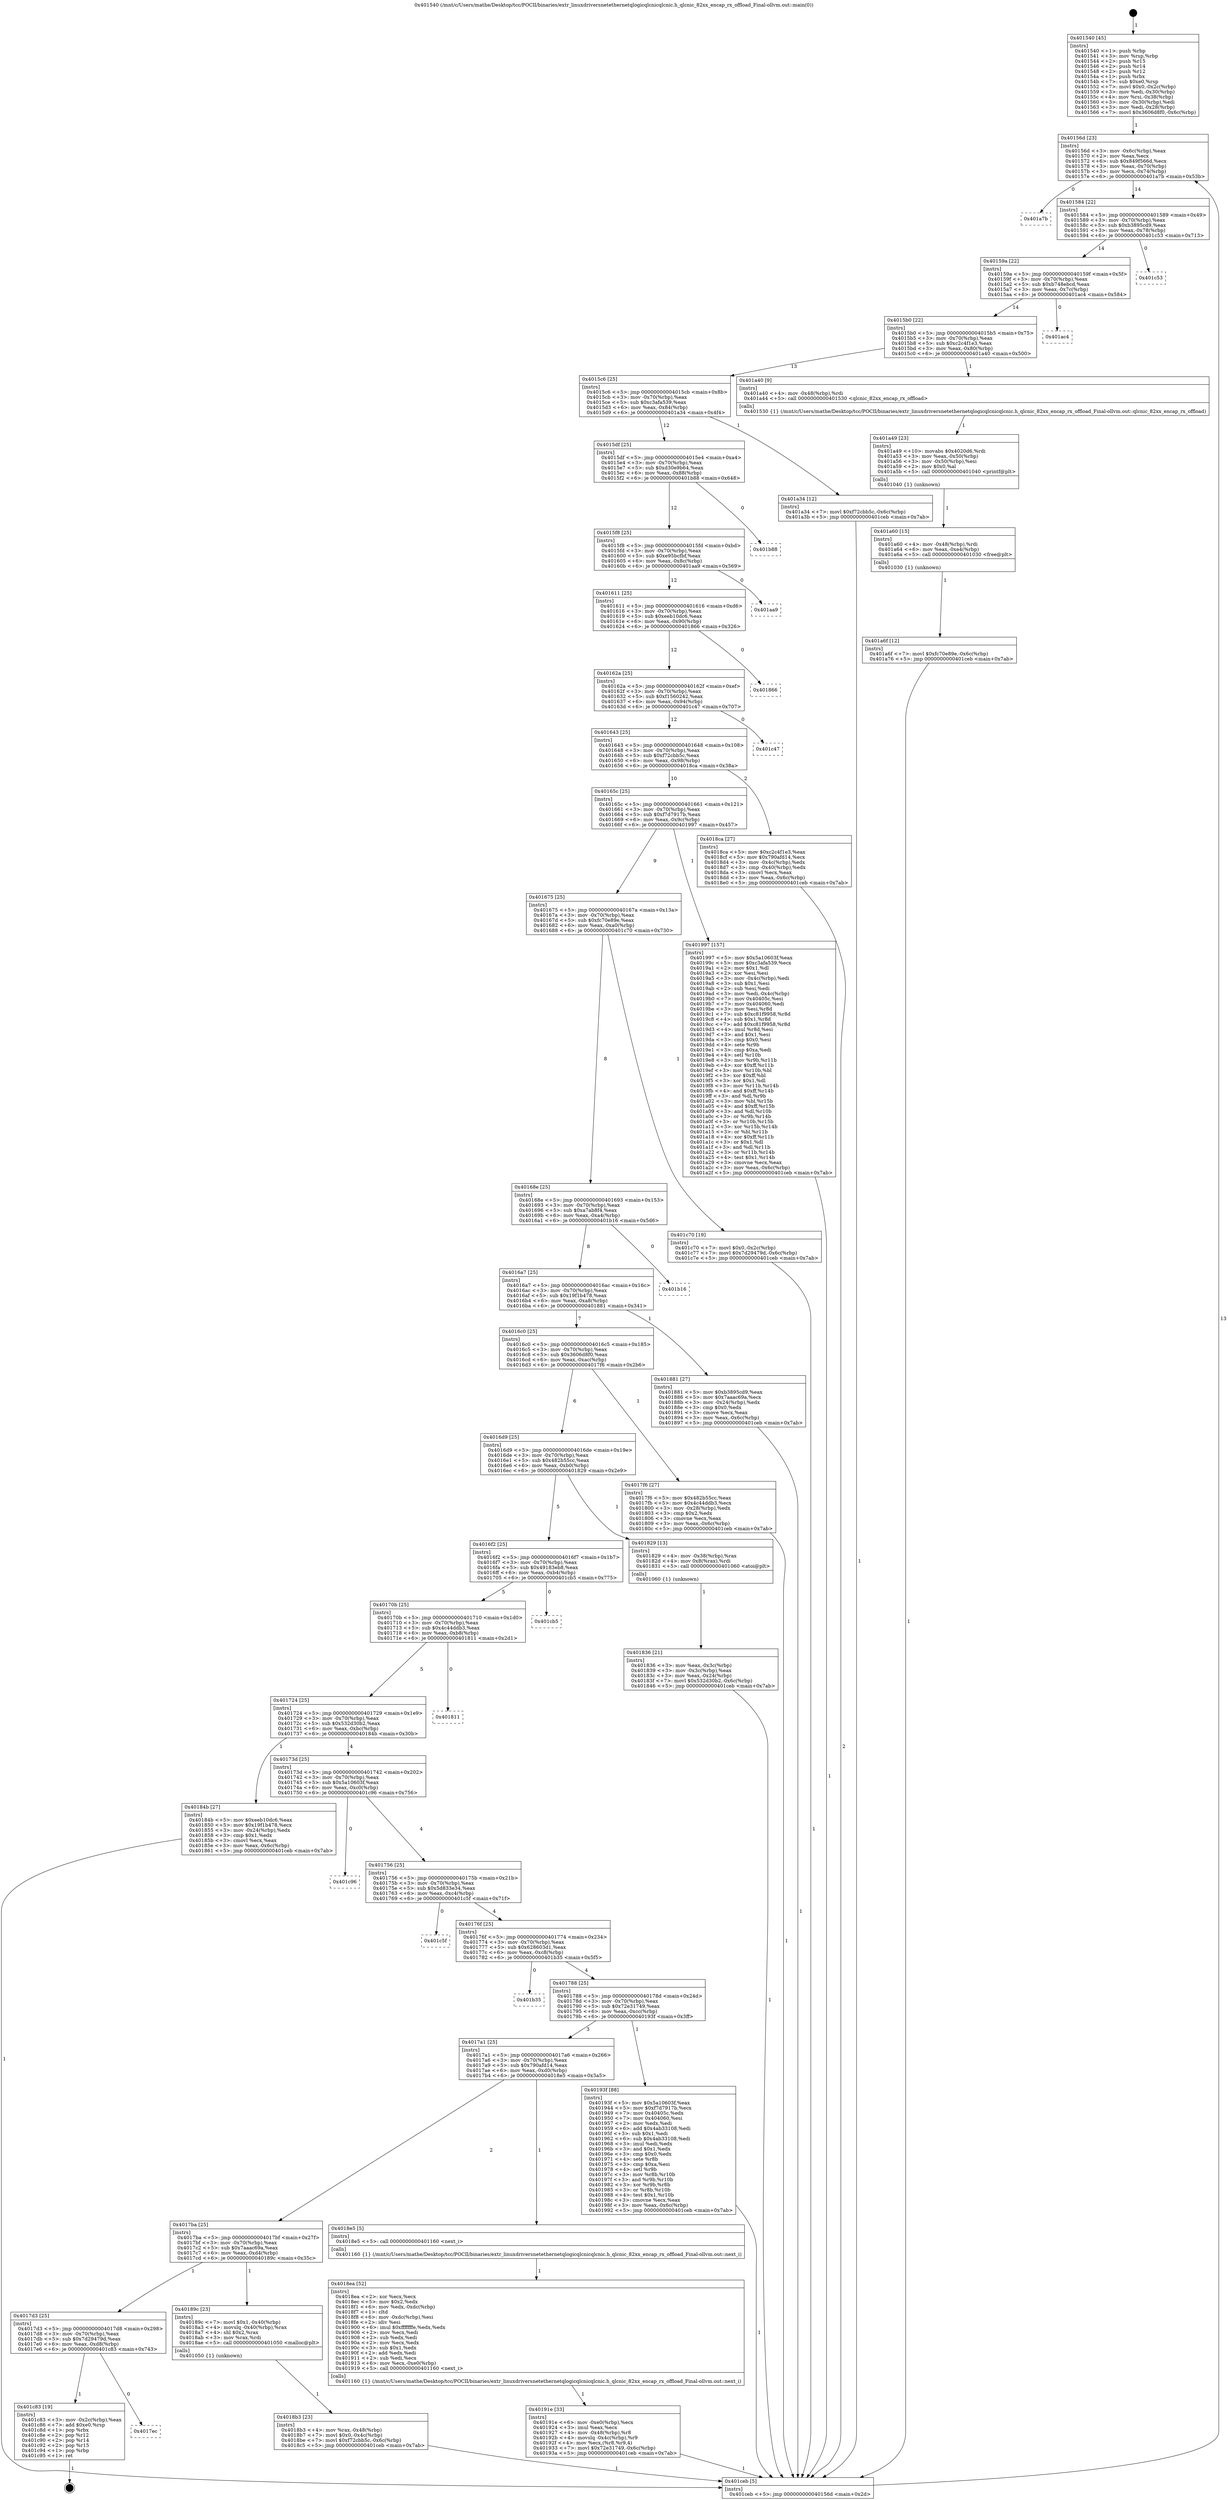 digraph "0x401540" {
  label = "0x401540 (/mnt/c/Users/mathe/Desktop/tcc/POCII/binaries/extr_linuxdriversnetethernetqlogicqlcnicqlcnic.h_qlcnic_82xx_encap_rx_offload_Final-ollvm.out::main(0))"
  labelloc = "t"
  node[shape=record]

  Entry [label="",width=0.3,height=0.3,shape=circle,fillcolor=black,style=filled]
  "0x40156d" [label="{
     0x40156d [23]\l
     | [instrs]\l
     &nbsp;&nbsp;0x40156d \<+3\>: mov -0x6c(%rbp),%eax\l
     &nbsp;&nbsp;0x401570 \<+2\>: mov %eax,%ecx\l
     &nbsp;&nbsp;0x401572 \<+6\>: sub $0x849f566d,%ecx\l
     &nbsp;&nbsp;0x401578 \<+3\>: mov %eax,-0x70(%rbp)\l
     &nbsp;&nbsp;0x40157b \<+3\>: mov %ecx,-0x74(%rbp)\l
     &nbsp;&nbsp;0x40157e \<+6\>: je 0000000000401a7b \<main+0x53b\>\l
  }"]
  "0x401a7b" [label="{
     0x401a7b\l
  }", style=dashed]
  "0x401584" [label="{
     0x401584 [22]\l
     | [instrs]\l
     &nbsp;&nbsp;0x401584 \<+5\>: jmp 0000000000401589 \<main+0x49\>\l
     &nbsp;&nbsp;0x401589 \<+3\>: mov -0x70(%rbp),%eax\l
     &nbsp;&nbsp;0x40158c \<+5\>: sub $0xb3895cd9,%eax\l
     &nbsp;&nbsp;0x401591 \<+3\>: mov %eax,-0x78(%rbp)\l
     &nbsp;&nbsp;0x401594 \<+6\>: je 0000000000401c53 \<main+0x713\>\l
  }"]
  Exit [label="",width=0.3,height=0.3,shape=circle,fillcolor=black,style=filled,peripheries=2]
  "0x401c53" [label="{
     0x401c53\l
  }", style=dashed]
  "0x40159a" [label="{
     0x40159a [22]\l
     | [instrs]\l
     &nbsp;&nbsp;0x40159a \<+5\>: jmp 000000000040159f \<main+0x5f\>\l
     &nbsp;&nbsp;0x40159f \<+3\>: mov -0x70(%rbp),%eax\l
     &nbsp;&nbsp;0x4015a2 \<+5\>: sub $0xb748ebcd,%eax\l
     &nbsp;&nbsp;0x4015a7 \<+3\>: mov %eax,-0x7c(%rbp)\l
     &nbsp;&nbsp;0x4015aa \<+6\>: je 0000000000401ac4 \<main+0x584\>\l
  }"]
  "0x4017ec" [label="{
     0x4017ec\l
  }", style=dashed]
  "0x401ac4" [label="{
     0x401ac4\l
  }", style=dashed]
  "0x4015b0" [label="{
     0x4015b0 [22]\l
     | [instrs]\l
     &nbsp;&nbsp;0x4015b0 \<+5\>: jmp 00000000004015b5 \<main+0x75\>\l
     &nbsp;&nbsp;0x4015b5 \<+3\>: mov -0x70(%rbp),%eax\l
     &nbsp;&nbsp;0x4015b8 \<+5\>: sub $0xc2c4f1e3,%eax\l
     &nbsp;&nbsp;0x4015bd \<+3\>: mov %eax,-0x80(%rbp)\l
     &nbsp;&nbsp;0x4015c0 \<+6\>: je 0000000000401a40 \<main+0x500\>\l
  }"]
  "0x401c83" [label="{
     0x401c83 [19]\l
     | [instrs]\l
     &nbsp;&nbsp;0x401c83 \<+3\>: mov -0x2c(%rbp),%eax\l
     &nbsp;&nbsp;0x401c86 \<+7\>: add $0xe0,%rsp\l
     &nbsp;&nbsp;0x401c8d \<+1\>: pop %rbx\l
     &nbsp;&nbsp;0x401c8e \<+2\>: pop %r12\l
     &nbsp;&nbsp;0x401c90 \<+2\>: pop %r14\l
     &nbsp;&nbsp;0x401c92 \<+2\>: pop %r15\l
     &nbsp;&nbsp;0x401c94 \<+1\>: pop %rbp\l
     &nbsp;&nbsp;0x401c95 \<+1\>: ret\l
  }"]
  "0x401a40" [label="{
     0x401a40 [9]\l
     | [instrs]\l
     &nbsp;&nbsp;0x401a40 \<+4\>: mov -0x48(%rbp),%rdi\l
     &nbsp;&nbsp;0x401a44 \<+5\>: call 0000000000401530 \<qlcnic_82xx_encap_rx_offload\>\l
     | [calls]\l
     &nbsp;&nbsp;0x401530 \{1\} (/mnt/c/Users/mathe/Desktop/tcc/POCII/binaries/extr_linuxdriversnetethernetqlogicqlcnicqlcnic.h_qlcnic_82xx_encap_rx_offload_Final-ollvm.out::qlcnic_82xx_encap_rx_offload)\l
  }"]
  "0x4015c6" [label="{
     0x4015c6 [25]\l
     | [instrs]\l
     &nbsp;&nbsp;0x4015c6 \<+5\>: jmp 00000000004015cb \<main+0x8b\>\l
     &nbsp;&nbsp;0x4015cb \<+3\>: mov -0x70(%rbp),%eax\l
     &nbsp;&nbsp;0x4015ce \<+5\>: sub $0xc3afa539,%eax\l
     &nbsp;&nbsp;0x4015d3 \<+6\>: mov %eax,-0x84(%rbp)\l
     &nbsp;&nbsp;0x4015d9 \<+6\>: je 0000000000401a34 \<main+0x4f4\>\l
  }"]
  "0x401a6f" [label="{
     0x401a6f [12]\l
     | [instrs]\l
     &nbsp;&nbsp;0x401a6f \<+7\>: movl $0xfc70e89e,-0x6c(%rbp)\l
     &nbsp;&nbsp;0x401a76 \<+5\>: jmp 0000000000401ceb \<main+0x7ab\>\l
  }"]
  "0x401a34" [label="{
     0x401a34 [12]\l
     | [instrs]\l
     &nbsp;&nbsp;0x401a34 \<+7\>: movl $0xf72cbb5c,-0x6c(%rbp)\l
     &nbsp;&nbsp;0x401a3b \<+5\>: jmp 0000000000401ceb \<main+0x7ab\>\l
  }"]
  "0x4015df" [label="{
     0x4015df [25]\l
     | [instrs]\l
     &nbsp;&nbsp;0x4015df \<+5\>: jmp 00000000004015e4 \<main+0xa4\>\l
     &nbsp;&nbsp;0x4015e4 \<+3\>: mov -0x70(%rbp),%eax\l
     &nbsp;&nbsp;0x4015e7 \<+5\>: sub $0xd30e9b64,%eax\l
     &nbsp;&nbsp;0x4015ec \<+6\>: mov %eax,-0x88(%rbp)\l
     &nbsp;&nbsp;0x4015f2 \<+6\>: je 0000000000401b88 \<main+0x648\>\l
  }"]
  "0x401a60" [label="{
     0x401a60 [15]\l
     | [instrs]\l
     &nbsp;&nbsp;0x401a60 \<+4\>: mov -0x48(%rbp),%rdi\l
     &nbsp;&nbsp;0x401a64 \<+6\>: mov %eax,-0xe4(%rbp)\l
     &nbsp;&nbsp;0x401a6a \<+5\>: call 0000000000401030 \<free@plt\>\l
     | [calls]\l
     &nbsp;&nbsp;0x401030 \{1\} (unknown)\l
  }"]
  "0x401b88" [label="{
     0x401b88\l
  }", style=dashed]
  "0x4015f8" [label="{
     0x4015f8 [25]\l
     | [instrs]\l
     &nbsp;&nbsp;0x4015f8 \<+5\>: jmp 00000000004015fd \<main+0xbd\>\l
     &nbsp;&nbsp;0x4015fd \<+3\>: mov -0x70(%rbp),%eax\l
     &nbsp;&nbsp;0x401600 \<+5\>: sub $0xe95bcfbf,%eax\l
     &nbsp;&nbsp;0x401605 \<+6\>: mov %eax,-0x8c(%rbp)\l
     &nbsp;&nbsp;0x40160b \<+6\>: je 0000000000401aa9 \<main+0x569\>\l
  }"]
  "0x401a49" [label="{
     0x401a49 [23]\l
     | [instrs]\l
     &nbsp;&nbsp;0x401a49 \<+10\>: movabs $0x4020d6,%rdi\l
     &nbsp;&nbsp;0x401a53 \<+3\>: mov %eax,-0x50(%rbp)\l
     &nbsp;&nbsp;0x401a56 \<+3\>: mov -0x50(%rbp),%esi\l
     &nbsp;&nbsp;0x401a59 \<+2\>: mov $0x0,%al\l
     &nbsp;&nbsp;0x401a5b \<+5\>: call 0000000000401040 \<printf@plt\>\l
     | [calls]\l
     &nbsp;&nbsp;0x401040 \{1\} (unknown)\l
  }"]
  "0x401aa9" [label="{
     0x401aa9\l
  }", style=dashed]
  "0x401611" [label="{
     0x401611 [25]\l
     | [instrs]\l
     &nbsp;&nbsp;0x401611 \<+5\>: jmp 0000000000401616 \<main+0xd6\>\l
     &nbsp;&nbsp;0x401616 \<+3\>: mov -0x70(%rbp),%eax\l
     &nbsp;&nbsp;0x401619 \<+5\>: sub $0xeeb10dc6,%eax\l
     &nbsp;&nbsp;0x40161e \<+6\>: mov %eax,-0x90(%rbp)\l
     &nbsp;&nbsp;0x401624 \<+6\>: je 0000000000401866 \<main+0x326\>\l
  }"]
  "0x40191e" [label="{
     0x40191e [33]\l
     | [instrs]\l
     &nbsp;&nbsp;0x40191e \<+6\>: mov -0xe0(%rbp),%ecx\l
     &nbsp;&nbsp;0x401924 \<+3\>: imul %eax,%ecx\l
     &nbsp;&nbsp;0x401927 \<+4\>: mov -0x48(%rbp),%r8\l
     &nbsp;&nbsp;0x40192b \<+4\>: movslq -0x4c(%rbp),%r9\l
     &nbsp;&nbsp;0x40192f \<+4\>: mov %ecx,(%r8,%r9,4)\l
     &nbsp;&nbsp;0x401933 \<+7\>: movl $0x72e31749,-0x6c(%rbp)\l
     &nbsp;&nbsp;0x40193a \<+5\>: jmp 0000000000401ceb \<main+0x7ab\>\l
  }"]
  "0x401866" [label="{
     0x401866\l
  }", style=dashed]
  "0x40162a" [label="{
     0x40162a [25]\l
     | [instrs]\l
     &nbsp;&nbsp;0x40162a \<+5\>: jmp 000000000040162f \<main+0xef\>\l
     &nbsp;&nbsp;0x40162f \<+3\>: mov -0x70(%rbp),%eax\l
     &nbsp;&nbsp;0x401632 \<+5\>: sub $0xf1560242,%eax\l
     &nbsp;&nbsp;0x401637 \<+6\>: mov %eax,-0x94(%rbp)\l
     &nbsp;&nbsp;0x40163d \<+6\>: je 0000000000401c47 \<main+0x707\>\l
  }"]
  "0x4018ea" [label="{
     0x4018ea [52]\l
     | [instrs]\l
     &nbsp;&nbsp;0x4018ea \<+2\>: xor %ecx,%ecx\l
     &nbsp;&nbsp;0x4018ec \<+5\>: mov $0x2,%edx\l
     &nbsp;&nbsp;0x4018f1 \<+6\>: mov %edx,-0xdc(%rbp)\l
     &nbsp;&nbsp;0x4018f7 \<+1\>: cltd\l
     &nbsp;&nbsp;0x4018f8 \<+6\>: mov -0xdc(%rbp),%esi\l
     &nbsp;&nbsp;0x4018fe \<+2\>: idiv %esi\l
     &nbsp;&nbsp;0x401900 \<+6\>: imul $0xfffffffe,%edx,%edx\l
     &nbsp;&nbsp;0x401906 \<+2\>: mov %ecx,%edi\l
     &nbsp;&nbsp;0x401908 \<+2\>: sub %edx,%edi\l
     &nbsp;&nbsp;0x40190a \<+2\>: mov %ecx,%edx\l
     &nbsp;&nbsp;0x40190c \<+3\>: sub $0x1,%edx\l
     &nbsp;&nbsp;0x40190f \<+2\>: add %edx,%edi\l
     &nbsp;&nbsp;0x401911 \<+2\>: sub %edi,%ecx\l
     &nbsp;&nbsp;0x401913 \<+6\>: mov %ecx,-0xe0(%rbp)\l
     &nbsp;&nbsp;0x401919 \<+5\>: call 0000000000401160 \<next_i\>\l
     | [calls]\l
     &nbsp;&nbsp;0x401160 \{1\} (/mnt/c/Users/mathe/Desktop/tcc/POCII/binaries/extr_linuxdriversnetethernetqlogicqlcnicqlcnic.h_qlcnic_82xx_encap_rx_offload_Final-ollvm.out::next_i)\l
  }"]
  "0x401c47" [label="{
     0x401c47\l
  }", style=dashed]
  "0x401643" [label="{
     0x401643 [25]\l
     | [instrs]\l
     &nbsp;&nbsp;0x401643 \<+5\>: jmp 0000000000401648 \<main+0x108\>\l
     &nbsp;&nbsp;0x401648 \<+3\>: mov -0x70(%rbp),%eax\l
     &nbsp;&nbsp;0x40164b \<+5\>: sub $0xf72cbb5c,%eax\l
     &nbsp;&nbsp;0x401650 \<+6\>: mov %eax,-0x98(%rbp)\l
     &nbsp;&nbsp;0x401656 \<+6\>: je 00000000004018ca \<main+0x38a\>\l
  }"]
  "0x4018b3" [label="{
     0x4018b3 [23]\l
     | [instrs]\l
     &nbsp;&nbsp;0x4018b3 \<+4\>: mov %rax,-0x48(%rbp)\l
     &nbsp;&nbsp;0x4018b7 \<+7\>: movl $0x0,-0x4c(%rbp)\l
     &nbsp;&nbsp;0x4018be \<+7\>: movl $0xf72cbb5c,-0x6c(%rbp)\l
     &nbsp;&nbsp;0x4018c5 \<+5\>: jmp 0000000000401ceb \<main+0x7ab\>\l
  }"]
  "0x4018ca" [label="{
     0x4018ca [27]\l
     | [instrs]\l
     &nbsp;&nbsp;0x4018ca \<+5\>: mov $0xc2c4f1e3,%eax\l
     &nbsp;&nbsp;0x4018cf \<+5\>: mov $0x790afd14,%ecx\l
     &nbsp;&nbsp;0x4018d4 \<+3\>: mov -0x4c(%rbp),%edx\l
     &nbsp;&nbsp;0x4018d7 \<+3\>: cmp -0x40(%rbp),%edx\l
     &nbsp;&nbsp;0x4018da \<+3\>: cmovl %ecx,%eax\l
     &nbsp;&nbsp;0x4018dd \<+3\>: mov %eax,-0x6c(%rbp)\l
     &nbsp;&nbsp;0x4018e0 \<+5\>: jmp 0000000000401ceb \<main+0x7ab\>\l
  }"]
  "0x40165c" [label="{
     0x40165c [25]\l
     | [instrs]\l
     &nbsp;&nbsp;0x40165c \<+5\>: jmp 0000000000401661 \<main+0x121\>\l
     &nbsp;&nbsp;0x401661 \<+3\>: mov -0x70(%rbp),%eax\l
     &nbsp;&nbsp;0x401664 \<+5\>: sub $0xf7d7917b,%eax\l
     &nbsp;&nbsp;0x401669 \<+6\>: mov %eax,-0x9c(%rbp)\l
     &nbsp;&nbsp;0x40166f \<+6\>: je 0000000000401997 \<main+0x457\>\l
  }"]
  "0x4017d3" [label="{
     0x4017d3 [25]\l
     | [instrs]\l
     &nbsp;&nbsp;0x4017d3 \<+5\>: jmp 00000000004017d8 \<main+0x298\>\l
     &nbsp;&nbsp;0x4017d8 \<+3\>: mov -0x70(%rbp),%eax\l
     &nbsp;&nbsp;0x4017db \<+5\>: sub $0x7d29479d,%eax\l
     &nbsp;&nbsp;0x4017e0 \<+6\>: mov %eax,-0xd8(%rbp)\l
     &nbsp;&nbsp;0x4017e6 \<+6\>: je 0000000000401c83 \<main+0x743\>\l
  }"]
  "0x401997" [label="{
     0x401997 [157]\l
     | [instrs]\l
     &nbsp;&nbsp;0x401997 \<+5\>: mov $0x5a10603f,%eax\l
     &nbsp;&nbsp;0x40199c \<+5\>: mov $0xc3afa539,%ecx\l
     &nbsp;&nbsp;0x4019a1 \<+2\>: mov $0x1,%dl\l
     &nbsp;&nbsp;0x4019a3 \<+2\>: xor %esi,%esi\l
     &nbsp;&nbsp;0x4019a5 \<+3\>: mov -0x4c(%rbp),%edi\l
     &nbsp;&nbsp;0x4019a8 \<+3\>: sub $0x1,%esi\l
     &nbsp;&nbsp;0x4019ab \<+2\>: sub %esi,%edi\l
     &nbsp;&nbsp;0x4019ad \<+3\>: mov %edi,-0x4c(%rbp)\l
     &nbsp;&nbsp;0x4019b0 \<+7\>: mov 0x40405c,%esi\l
     &nbsp;&nbsp;0x4019b7 \<+7\>: mov 0x404060,%edi\l
     &nbsp;&nbsp;0x4019be \<+3\>: mov %esi,%r8d\l
     &nbsp;&nbsp;0x4019c1 \<+7\>: sub $0xc81f9958,%r8d\l
     &nbsp;&nbsp;0x4019c8 \<+4\>: sub $0x1,%r8d\l
     &nbsp;&nbsp;0x4019cc \<+7\>: add $0xc81f9958,%r8d\l
     &nbsp;&nbsp;0x4019d3 \<+4\>: imul %r8d,%esi\l
     &nbsp;&nbsp;0x4019d7 \<+3\>: and $0x1,%esi\l
     &nbsp;&nbsp;0x4019da \<+3\>: cmp $0x0,%esi\l
     &nbsp;&nbsp;0x4019dd \<+4\>: sete %r9b\l
     &nbsp;&nbsp;0x4019e1 \<+3\>: cmp $0xa,%edi\l
     &nbsp;&nbsp;0x4019e4 \<+4\>: setl %r10b\l
     &nbsp;&nbsp;0x4019e8 \<+3\>: mov %r9b,%r11b\l
     &nbsp;&nbsp;0x4019eb \<+4\>: xor $0xff,%r11b\l
     &nbsp;&nbsp;0x4019ef \<+3\>: mov %r10b,%bl\l
     &nbsp;&nbsp;0x4019f2 \<+3\>: xor $0xff,%bl\l
     &nbsp;&nbsp;0x4019f5 \<+3\>: xor $0x1,%dl\l
     &nbsp;&nbsp;0x4019f8 \<+3\>: mov %r11b,%r14b\l
     &nbsp;&nbsp;0x4019fb \<+4\>: and $0xff,%r14b\l
     &nbsp;&nbsp;0x4019ff \<+3\>: and %dl,%r9b\l
     &nbsp;&nbsp;0x401a02 \<+3\>: mov %bl,%r15b\l
     &nbsp;&nbsp;0x401a05 \<+4\>: and $0xff,%r15b\l
     &nbsp;&nbsp;0x401a09 \<+3\>: and %dl,%r10b\l
     &nbsp;&nbsp;0x401a0c \<+3\>: or %r9b,%r14b\l
     &nbsp;&nbsp;0x401a0f \<+3\>: or %r10b,%r15b\l
     &nbsp;&nbsp;0x401a12 \<+3\>: xor %r15b,%r14b\l
     &nbsp;&nbsp;0x401a15 \<+3\>: or %bl,%r11b\l
     &nbsp;&nbsp;0x401a18 \<+4\>: xor $0xff,%r11b\l
     &nbsp;&nbsp;0x401a1c \<+3\>: or $0x1,%dl\l
     &nbsp;&nbsp;0x401a1f \<+3\>: and %dl,%r11b\l
     &nbsp;&nbsp;0x401a22 \<+3\>: or %r11b,%r14b\l
     &nbsp;&nbsp;0x401a25 \<+4\>: test $0x1,%r14b\l
     &nbsp;&nbsp;0x401a29 \<+3\>: cmovne %ecx,%eax\l
     &nbsp;&nbsp;0x401a2c \<+3\>: mov %eax,-0x6c(%rbp)\l
     &nbsp;&nbsp;0x401a2f \<+5\>: jmp 0000000000401ceb \<main+0x7ab\>\l
  }"]
  "0x401675" [label="{
     0x401675 [25]\l
     | [instrs]\l
     &nbsp;&nbsp;0x401675 \<+5\>: jmp 000000000040167a \<main+0x13a\>\l
     &nbsp;&nbsp;0x40167a \<+3\>: mov -0x70(%rbp),%eax\l
     &nbsp;&nbsp;0x40167d \<+5\>: sub $0xfc70e89e,%eax\l
     &nbsp;&nbsp;0x401682 \<+6\>: mov %eax,-0xa0(%rbp)\l
     &nbsp;&nbsp;0x401688 \<+6\>: je 0000000000401c70 \<main+0x730\>\l
  }"]
  "0x40189c" [label="{
     0x40189c [23]\l
     | [instrs]\l
     &nbsp;&nbsp;0x40189c \<+7\>: movl $0x1,-0x40(%rbp)\l
     &nbsp;&nbsp;0x4018a3 \<+4\>: movslq -0x40(%rbp),%rax\l
     &nbsp;&nbsp;0x4018a7 \<+4\>: shl $0x2,%rax\l
     &nbsp;&nbsp;0x4018ab \<+3\>: mov %rax,%rdi\l
     &nbsp;&nbsp;0x4018ae \<+5\>: call 0000000000401050 \<malloc@plt\>\l
     | [calls]\l
     &nbsp;&nbsp;0x401050 \{1\} (unknown)\l
  }"]
  "0x401c70" [label="{
     0x401c70 [19]\l
     | [instrs]\l
     &nbsp;&nbsp;0x401c70 \<+7\>: movl $0x0,-0x2c(%rbp)\l
     &nbsp;&nbsp;0x401c77 \<+7\>: movl $0x7d29479d,-0x6c(%rbp)\l
     &nbsp;&nbsp;0x401c7e \<+5\>: jmp 0000000000401ceb \<main+0x7ab\>\l
  }"]
  "0x40168e" [label="{
     0x40168e [25]\l
     | [instrs]\l
     &nbsp;&nbsp;0x40168e \<+5\>: jmp 0000000000401693 \<main+0x153\>\l
     &nbsp;&nbsp;0x401693 \<+3\>: mov -0x70(%rbp),%eax\l
     &nbsp;&nbsp;0x401696 \<+5\>: sub $0xa7ab8f4,%eax\l
     &nbsp;&nbsp;0x40169b \<+6\>: mov %eax,-0xa4(%rbp)\l
     &nbsp;&nbsp;0x4016a1 \<+6\>: je 0000000000401b16 \<main+0x5d6\>\l
  }"]
  "0x4017ba" [label="{
     0x4017ba [25]\l
     | [instrs]\l
     &nbsp;&nbsp;0x4017ba \<+5\>: jmp 00000000004017bf \<main+0x27f\>\l
     &nbsp;&nbsp;0x4017bf \<+3\>: mov -0x70(%rbp),%eax\l
     &nbsp;&nbsp;0x4017c2 \<+5\>: sub $0x7aaac69a,%eax\l
     &nbsp;&nbsp;0x4017c7 \<+6\>: mov %eax,-0xd4(%rbp)\l
     &nbsp;&nbsp;0x4017cd \<+6\>: je 000000000040189c \<main+0x35c\>\l
  }"]
  "0x401b16" [label="{
     0x401b16\l
  }", style=dashed]
  "0x4016a7" [label="{
     0x4016a7 [25]\l
     | [instrs]\l
     &nbsp;&nbsp;0x4016a7 \<+5\>: jmp 00000000004016ac \<main+0x16c\>\l
     &nbsp;&nbsp;0x4016ac \<+3\>: mov -0x70(%rbp),%eax\l
     &nbsp;&nbsp;0x4016af \<+5\>: sub $0x19f1b478,%eax\l
     &nbsp;&nbsp;0x4016b4 \<+6\>: mov %eax,-0xa8(%rbp)\l
     &nbsp;&nbsp;0x4016ba \<+6\>: je 0000000000401881 \<main+0x341\>\l
  }"]
  "0x4018e5" [label="{
     0x4018e5 [5]\l
     | [instrs]\l
     &nbsp;&nbsp;0x4018e5 \<+5\>: call 0000000000401160 \<next_i\>\l
     | [calls]\l
     &nbsp;&nbsp;0x401160 \{1\} (/mnt/c/Users/mathe/Desktop/tcc/POCII/binaries/extr_linuxdriversnetethernetqlogicqlcnicqlcnic.h_qlcnic_82xx_encap_rx_offload_Final-ollvm.out::next_i)\l
  }"]
  "0x401881" [label="{
     0x401881 [27]\l
     | [instrs]\l
     &nbsp;&nbsp;0x401881 \<+5\>: mov $0xb3895cd9,%eax\l
     &nbsp;&nbsp;0x401886 \<+5\>: mov $0x7aaac69a,%ecx\l
     &nbsp;&nbsp;0x40188b \<+3\>: mov -0x24(%rbp),%edx\l
     &nbsp;&nbsp;0x40188e \<+3\>: cmp $0x0,%edx\l
     &nbsp;&nbsp;0x401891 \<+3\>: cmove %ecx,%eax\l
     &nbsp;&nbsp;0x401894 \<+3\>: mov %eax,-0x6c(%rbp)\l
     &nbsp;&nbsp;0x401897 \<+5\>: jmp 0000000000401ceb \<main+0x7ab\>\l
  }"]
  "0x4016c0" [label="{
     0x4016c0 [25]\l
     | [instrs]\l
     &nbsp;&nbsp;0x4016c0 \<+5\>: jmp 00000000004016c5 \<main+0x185\>\l
     &nbsp;&nbsp;0x4016c5 \<+3\>: mov -0x70(%rbp),%eax\l
     &nbsp;&nbsp;0x4016c8 \<+5\>: sub $0x3606d8f0,%eax\l
     &nbsp;&nbsp;0x4016cd \<+6\>: mov %eax,-0xac(%rbp)\l
     &nbsp;&nbsp;0x4016d3 \<+6\>: je 00000000004017f6 \<main+0x2b6\>\l
  }"]
  "0x4017a1" [label="{
     0x4017a1 [25]\l
     | [instrs]\l
     &nbsp;&nbsp;0x4017a1 \<+5\>: jmp 00000000004017a6 \<main+0x266\>\l
     &nbsp;&nbsp;0x4017a6 \<+3\>: mov -0x70(%rbp),%eax\l
     &nbsp;&nbsp;0x4017a9 \<+5\>: sub $0x790afd14,%eax\l
     &nbsp;&nbsp;0x4017ae \<+6\>: mov %eax,-0xd0(%rbp)\l
     &nbsp;&nbsp;0x4017b4 \<+6\>: je 00000000004018e5 \<main+0x3a5\>\l
  }"]
  "0x4017f6" [label="{
     0x4017f6 [27]\l
     | [instrs]\l
     &nbsp;&nbsp;0x4017f6 \<+5\>: mov $0x482b55cc,%eax\l
     &nbsp;&nbsp;0x4017fb \<+5\>: mov $0x4c44ddb3,%ecx\l
     &nbsp;&nbsp;0x401800 \<+3\>: mov -0x28(%rbp),%edx\l
     &nbsp;&nbsp;0x401803 \<+3\>: cmp $0x2,%edx\l
     &nbsp;&nbsp;0x401806 \<+3\>: cmovne %ecx,%eax\l
     &nbsp;&nbsp;0x401809 \<+3\>: mov %eax,-0x6c(%rbp)\l
     &nbsp;&nbsp;0x40180c \<+5\>: jmp 0000000000401ceb \<main+0x7ab\>\l
  }"]
  "0x4016d9" [label="{
     0x4016d9 [25]\l
     | [instrs]\l
     &nbsp;&nbsp;0x4016d9 \<+5\>: jmp 00000000004016de \<main+0x19e\>\l
     &nbsp;&nbsp;0x4016de \<+3\>: mov -0x70(%rbp),%eax\l
     &nbsp;&nbsp;0x4016e1 \<+5\>: sub $0x482b55cc,%eax\l
     &nbsp;&nbsp;0x4016e6 \<+6\>: mov %eax,-0xb0(%rbp)\l
     &nbsp;&nbsp;0x4016ec \<+6\>: je 0000000000401829 \<main+0x2e9\>\l
  }"]
  "0x401ceb" [label="{
     0x401ceb [5]\l
     | [instrs]\l
     &nbsp;&nbsp;0x401ceb \<+5\>: jmp 000000000040156d \<main+0x2d\>\l
  }"]
  "0x401540" [label="{
     0x401540 [45]\l
     | [instrs]\l
     &nbsp;&nbsp;0x401540 \<+1\>: push %rbp\l
     &nbsp;&nbsp;0x401541 \<+3\>: mov %rsp,%rbp\l
     &nbsp;&nbsp;0x401544 \<+2\>: push %r15\l
     &nbsp;&nbsp;0x401546 \<+2\>: push %r14\l
     &nbsp;&nbsp;0x401548 \<+2\>: push %r12\l
     &nbsp;&nbsp;0x40154a \<+1\>: push %rbx\l
     &nbsp;&nbsp;0x40154b \<+7\>: sub $0xe0,%rsp\l
     &nbsp;&nbsp;0x401552 \<+7\>: movl $0x0,-0x2c(%rbp)\l
     &nbsp;&nbsp;0x401559 \<+3\>: mov %edi,-0x30(%rbp)\l
     &nbsp;&nbsp;0x40155c \<+4\>: mov %rsi,-0x38(%rbp)\l
     &nbsp;&nbsp;0x401560 \<+3\>: mov -0x30(%rbp),%edi\l
     &nbsp;&nbsp;0x401563 \<+3\>: mov %edi,-0x28(%rbp)\l
     &nbsp;&nbsp;0x401566 \<+7\>: movl $0x3606d8f0,-0x6c(%rbp)\l
  }"]
  "0x40193f" [label="{
     0x40193f [88]\l
     | [instrs]\l
     &nbsp;&nbsp;0x40193f \<+5\>: mov $0x5a10603f,%eax\l
     &nbsp;&nbsp;0x401944 \<+5\>: mov $0xf7d7917b,%ecx\l
     &nbsp;&nbsp;0x401949 \<+7\>: mov 0x40405c,%edx\l
     &nbsp;&nbsp;0x401950 \<+7\>: mov 0x404060,%esi\l
     &nbsp;&nbsp;0x401957 \<+2\>: mov %edx,%edi\l
     &nbsp;&nbsp;0x401959 \<+6\>: add $0x4ab33108,%edi\l
     &nbsp;&nbsp;0x40195f \<+3\>: sub $0x1,%edi\l
     &nbsp;&nbsp;0x401962 \<+6\>: sub $0x4ab33108,%edi\l
     &nbsp;&nbsp;0x401968 \<+3\>: imul %edi,%edx\l
     &nbsp;&nbsp;0x40196b \<+3\>: and $0x1,%edx\l
     &nbsp;&nbsp;0x40196e \<+3\>: cmp $0x0,%edx\l
     &nbsp;&nbsp;0x401971 \<+4\>: sete %r8b\l
     &nbsp;&nbsp;0x401975 \<+3\>: cmp $0xa,%esi\l
     &nbsp;&nbsp;0x401978 \<+4\>: setl %r9b\l
     &nbsp;&nbsp;0x40197c \<+3\>: mov %r8b,%r10b\l
     &nbsp;&nbsp;0x40197f \<+3\>: and %r9b,%r10b\l
     &nbsp;&nbsp;0x401982 \<+3\>: xor %r9b,%r8b\l
     &nbsp;&nbsp;0x401985 \<+3\>: or %r8b,%r10b\l
     &nbsp;&nbsp;0x401988 \<+4\>: test $0x1,%r10b\l
     &nbsp;&nbsp;0x40198c \<+3\>: cmovne %ecx,%eax\l
     &nbsp;&nbsp;0x40198f \<+3\>: mov %eax,-0x6c(%rbp)\l
     &nbsp;&nbsp;0x401992 \<+5\>: jmp 0000000000401ceb \<main+0x7ab\>\l
  }"]
  "0x401829" [label="{
     0x401829 [13]\l
     | [instrs]\l
     &nbsp;&nbsp;0x401829 \<+4\>: mov -0x38(%rbp),%rax\l
     &nbsp;&nbsp;0x40182d \<+4\>: mov 0x8(%rax),%rdi\l
     &nbsp;&nbsp;0x401831 \<+5\>: call 0000000000401060 \<atoi@plt\>\l
     | [calls]\l
     &nbsp;&nbsp;0x401060 \{1\} (unknown)\l
  }"]
  "0x4016f2" [label="{
     0x4016f2 [25]\l
     | [instrs]\l
     &nbsp;&nbsp;0x4016f2 \<+5\>: jmp 00000000004016f7 \<main+0x1b7\>\l
     &nbsp;&nbsp;0x4016f7 \<+3\>: mov -0x70(%rbp),%eax\l
     &nbsp;&nbsp;0x4016fa \<+5\>: sub $0x49183eb8,%eax\l
     &nbsp;&nbsp;0x4016ff \<+6\>: mov %eax,-0xb4(%rbp)\l
     &nbsp;&nbsp;0x401705 \<+6\>: je 0000000000401cb5 \<main+0x775\>\l
  }"]
  "0x401836" [label="{
     0x401836 [21]\l
     | [instrs]\l
     &nbsp;&nbsp;0x401836 \<+3\>: mov %eax,-0x3c(%rbp)\l
     &nbsp;&nbsp;0x401839 \<+3\>: mov -0x3c(%rbp),%eax\l
     &nbsp;&nbsp;0x40183c \<+3\>: mov %eax,-0x24(%rbp)\l
     &nbsp;&nbsp;0x40183f \<+7\>: movl $0x532d30b2,-0x6c(%rbp)\l
     &nbsp;&nbsp;0x401846 \<+5\>: jmp 0000000000401ceb \<main+0x7ab\>\l
  }"]
  "0x401788" [label="{
     0x401788 [25]\l
     | [instrs]\l
     &nbsp;&nbsp;0x401788 \<+5\>: jmp 000000000040178d \<main+0x24d\>\l
     &nbsp;&nbsp;0x40178d \<+3\>: mov -0x70(%rbp),%eax\l
     &nbsp;&nbsp;0x401790 \<+5\>: sub $0x72e31749,%eax\l
     &nbsp;&nbsp;0x401795 \<+6\>: mov %eax,-0xcc(%rbp)\l
     &nbsp;&nbsp;0x40179b \<+6\>: je 000000000040193f \<main+0x3ff\>\l
  }"]
  "0x401cb5" [label="{
     0x401cb5\l
  }", style=dashed]
  "0x40170b" [label="{
     0x40170b [25]\l
     | [instrs]\l
     &nbsp;&nbsp;0x40170b \<+5\>: jmp 0000000000401710 \<main+0x1d0\>\l
     &nbsp;&nbsp;0x401710 \<+3\>: mov -0x70(%rbp),%eax\l
     &nbsp;&nbsp;0x401713 \<+5\>: sub $0x4c44ddb3,%eax\l
     &nbsp;&nbsp;0x401718 \<+6\>: mov %eax,-0xb8(%rbp)\l
     &nbsp;&nbsp;0x40171e \<+6\>: je 0000000000401811 \<main+0x2d1\>\l
  }"]
  "0x401b35" [label="{
     0x401b35\l
  }", style=dashed]
  "0x401811" [label="{
     0x401811\l
  }", style=dashed]
  "0x401724" [label="{
     0x401724 [25]\l
     | [instrs]\l
     &nbsp;&nbsp;0x401724 \<+5\>: jmp 0000000000401729 \<main+0x1e9\>\l
     &nbsp;&nbsp;0x401729 \<+3\>: mov -0x70(%rbp),%eax\l
     &nbsp;&nbsp;0x40172c \<+5\>: sub $0x532d30b2,%eax\l
     &nbsp;&nbsp;0x401731 \<+6\>: mov %eax,-0xbc(%rbp)\l
     &nbsp;&nbsp;0x401737 \<+6\>: je 000000000040184b \<main+0x30b\>\l
  }"]
  "0x40176f" [label="{
     0x40176f [25]\l
     | [instrs]\l
     &nbsp;&nbsp;0x40176f \<+5\>: jmp 0000000000401774 \<main+0x234\>\l
     &nbsp;&nbsp;0x401774 \<+3\>: mov -0x70(%rbp),%eax\l
     &nbsp;&nbsp;0x401777 \<+5\>: sub $0x628603d1,%eax\l
     &nbsp;&nbsp;0x40177c \<+6\>: mov %eax,-0xc8(%rbp)\l
     &nbsp;&nbsp;0x401782 \<+6\>: je 0000000000401b35 \<main+0x5f5\>\l
  }"]
  "0x40184b" [label="{
     0x40184b [27]\l
     | [instrs]\l
     &nbsp;&nbsp;0x40184b \<+5\>: mov $0xeeb10dc6,%eax\l
     &nbsp;&nbsp;0x401850 \<+5\>: mov $0x19f1b478,%ecx\l
     &nbsp;&nbsp;0x401855 \<+3\>: mov -0x24(%rbp),%edx\l
     &nbsp;&nbsp;0x401858 \<+3\>: cmp $0x1,%edx\l
     &nbsp;&nbsp;0x40185b \<+3\>: cmovl %ecx,%eax\l
     &nbsp;&nbsp;0x40185e \<+3\>: mov %eax,-0x6c(%rbp)\l
     &nbsp;&nbsp;0x401861 \<+5\>: jmp 0000000000401ceb \<main+0x7ab\>\l
  }"]
  "0x40173d" [label="{
     0x40173d [25]\l
     | [instrs]\l
     &nbsp;&nbsp;0x40173d \<+5\>: jmp 0000000000401742 \<main+0x202\>\l
     &nbsp;&nbsp;0x401742 \<+3\>: mov -0x70(%rbp),%eax\l
     &nbsp;&nbsp;0x401745 \<+5\>: sub $0x5a10603f,%eax\l
     &nbsp;&nbsp;0x40174a \<+6\>: mov %eax,-0xc0(%rbp)\l
     &nbsp;&nbsp;0x401750 \<+6\>: je 0000000000401c96 \<main+0x756\>\l
  }"]
  "0x401c5f" [label="{
     0x401c5f\l
  }", style=dashed]
  "0x401c96" [label="{
     0x401c96\l
  }", style=dashed]
  "0x401756" [label="{
     0x401756 [25]\l
     | [instrs]\l
     &nbsp;&nbsp;0x401756 \<+5\>: jmp 000000000040175b \<main+0x21b\>\l
     &nbsp;&nbsp;0x40175b \<+3\>: mov -0x70(%rbp),%eax\l
     &nbsp;&nbsp;0x40175e \<+5\>: sub $0x5d833e34,%eax\l
     &nbsp;&nbsp;0x401763 \<+6\>: mov %eax,-0xc4(%rbp)\l
     &nbsp;&nbsp;0x401769 \<+6\>: je 0000000000401c5f \<main+0x71f\>\l
  }"]
  Entry -> "0x401540" [label=" 1"]
  "0x40156d" -> "0x401a7b" [label=" 0"]
  "0x40156d" -> "0x401584" [label=" 14"]
  "0x401c83" -> Exit [label=" 1"]
  "0x401584" -> "0x401c53" [label=" 0"]
  "0x401584" -> "0x40159a" [label=" 14"]
  "0x4017d3" -> "0x4017ec" [label=" 0"]
  "0x40159a" -> "0x401ac4" [label=" 0"]
  "0x40159a" -> "0x4015b0" [label=" 14"]
  "0x4017d3" -> "0x401c83" [label=" 1"]
  "0x4015b0" -> "0x401a40" [label=" 1"]
  "0x4015b0" -> "0x4015c6" [label=" 13"]
  "0x401c70" -> "0x401ceb" [label=" 1"]
  "0x4015c6" -> "0x401a34" [label=" 1"]
  "0x4015c6" -> "0x4015df" [label=" 12"]
  "0x401a6f" -> "0x401ceb" [label=" 1"]
  "0x4015df" -> "0x401b88" [label=" 0"]
  "0x4015df" -> "0x4015f8" [label=" 12"]
  "0x401a60" -> "0x401a6f" [label=" 1"]
  "0x4015f8" -> "0x401aa9" [label=" 0"]
  "0x4015f8" -> "0x401611" [label=" 12"]
  "0x401a49" -> "0x401a60" [label=" 1"]
  "0x401611" -> "0x401866" [label=" 0"]
  "0x401611" -> "0x40162a" [label=" 12"]
  "0x401a40" -> "0x401a49" [label=" 1"]
  "0x40162a" -> "0x401c47" [label=" 0"]
  "0x40162a" -> "0x401643" [label=" 12"]
  "0x401a34" -> "0x401ceb" [label=" 1"]
  "0x401643" -> "0x4018ca" [label=" 2"]
  "0x401643" -> "0x40165c" [label=" 10"]
  "0x401997" -> "0x401ceb" [label=" 1"]
  "0x40165c" -> "0x401997" [label=" 1"]
  "0x40165c" -> "0x401675" [label=" 9"]
  "0x40193f" -> "0x401ceb" [label=" 1"]
  "0x401675" -> "0x401c70" [label=" 1"]
  "0x401675" -> "0x40168e" [label=" 8"]
  "0x40191e" -> "0x401ceb" [label=" 1"]
  "0x40168e" -> "0x401b16" [label=" 0"]
  "0x40168e" -> "0x4016a7" [label=" 8"]
  "0x4018e5" -> "0x4018ea" [label=" 1"]
  "0x4016a7" -> "0x401881" [label=" 1"]
  "0x4016a7" -> "0x4016c0" [label=" 7"]
  "0x4018ca" -> "0x401ceb" [label=" 2"]
  "0x4016c0" -> "0x4017f6" [label=" 1"]
  "0x4016c0" -> "0x4016d9" [label=" 6"]
  "0x4017f6" -> "0x401ceb" [label=" 1"]
  "0x401540" -> "0x40156d" [label=" 1"]
  "0x401ceb" -> "0x40156d" [label=" 13"]
  "0x40189c" -> "0x4018b3" [label=" 1"]
  "0x4016d9" -> "0x401829" [label=" 1"]
  "0x4016d9" -> "0x4016f2" [label=" 5"]
  "0x401829" -> "0x401836" [label=" 1"]
  "0x401836" -> "0x401ceb" [label=" 1"]
  "0x4017ba" -> "0x4017d3" [label=" 1"]
  "0x4016f2" -> "0x401cb5" [label=" 0"]
  "0x4016f2" -> "0x40170b" [label=" 5"]
  "0x4018ea" -> "0x40191e" [label=" 1"]
  "0x40170b" -> "0x401811" [label=" 0"]
  "0x40170b" -> "0x401724" [label=" 5"]
  "0x4017a1" -> "0x4017ba" [label=" 2"]
  "0x401724" -> "0x40184b" [label=" 1"]
  "0x401724" -> "0x40173d" [label=" 4"]
  "0x40184b" -> "0x401ceb" [label=" 1"]
  "0x401881" -> "0x401ceb" [label=" 1"]
  "0x4018b3" -> "0x401ceb" [label=" 1"]
  "0x40173d" -> "0x401c96" [label=" 0"]
  "0x40173d" -> "0x401756" [label=" 4"]
  "0x401788" -> "0x4017a1" [label=" 3"]
  "0x401756" -> "0x401c5f" [label=" 0"]
  "0x401756" -> "0x40176f" [label=" 4"]
  "0x4017a1" -> "0x4018e5" [label=" 1"]
  "0x40176f" -> "0x401b35" [label=" 0"]
  "0x40176f" -> "0x401788" [label=" 4"]
  "0x4017ba" -> "0x40189c" [label=" 1"]
  "0x401788" -> "0x40193f" [label=" 1"]
}

